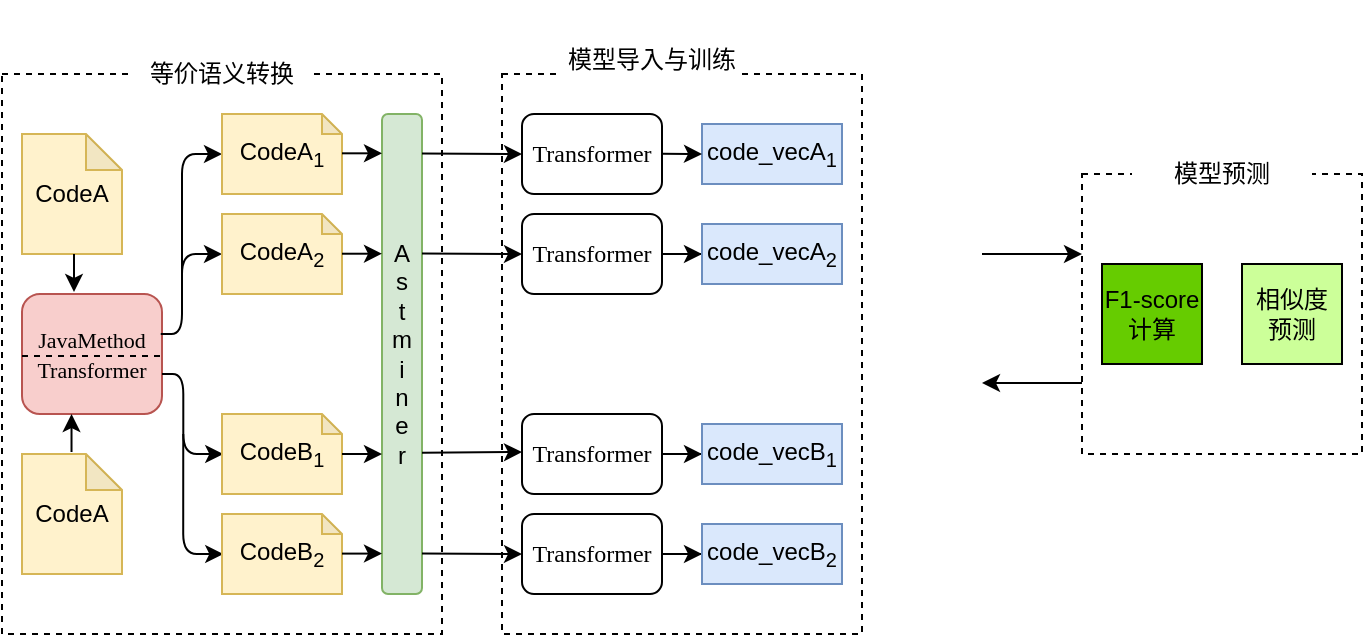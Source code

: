 <mxfile version="14.6.9" type="github">
  <diagram id="4fd6TbouU1RvE8j10C3i" name="Page-1">
    <mxGraphModel dx="539" dy="380" grid="1" gridSize="10" guides="1" tooltips="1" connect="1" arrows="1" fold="1" page="1" pageScale="1" pageWidth="827" pageHeight="1169" math="0" shadow="0">
      <root>
        <mxCell id="0" />
        <mxCell id="1" parent="0" />
        <mxCell id="a2b0RXaYXDIeXqXKKZ-i-1" value="" style="whiteSpace=wrap;html=1;dashed=1;" vertex="1" parent="1">
          <mxGeometry x="110" y="210" width="220" height="280" as="geometry" />
        </mxCell>
        <mxCell id="a2b0RXaYXDIeXqXKKZ-i-2" value="等价语义转换" style="text;html=1;align=center;verticalAlign=middle;whiteSpace=wrap;rounded=0;dashed=1;labelBackgroundColor=none;fillColor=#ffffff;" vertex="1" parent="1">
          <mxGeometry x="175" y="180" width="90" height="60" as="geometry" />
        </mxCell>
        <mxCell id="a2b0RXaYXDIeXqXKKZ-i-7" value="" style="whiteSpace=wrap;html=1;dashed=1;" vertex="1" parent="1">
          <mxGeometry x="360" y="210" width="180" height="280" as="geometry" />
        </mxCell>
        <mxCell id="a2b0RXaYXDIeXqXKKZ-i-8" value="模型导入与训练" style="text;html=1;align=center;verticalAlign=middle;whiteSpace=wrap;rounded=0;dashed=1;labelBackgroundColor=none;fillColor=#ffffff;" vertex="1" parent="1">
          <mxGeometry x="390" y="173" width="90" height="60" as="geometry" />
        </mxCell>
        <mxCell id="a2b0RXaYXDIeXqXKKZ-i-13" value="" style="whiteSpace=wrap;html=1;aspect=fixed;dashed=1;" vertex="1" parent="1">
          <mxGeometry x="650" y="260" width="140" height="140" as="geometry" />
        </mxCell>
        <mxCell id="a2b0RXaYXDIeXqXKKZ-i-14" value="模型预测" style="text;html=1;align=center;verticalAlign=middle;whiteSpace=wrap;rounded=0;dashed=1;labelBackgroundColor=none;fillColor=#ffffff;" vertex="1" parent="1">
          <mxGeometry x="675" y="230" width="90" height="60" as="geometry" />
        </mxCell>
        <mxCell id="a2b0RXaYXDIeXqXKKZ-i-15" value="&lt;div&gt;F1-score&lt;/div&gt;&lt;div&gt;计算&lt;br&gt;&lt;/div&gt;" style="whiteSpace=wrap;html=1;aspect=fixed;labelBackgroundColor=none;fillColor=#66CC00;" vertex="1" parent="1">
          <mxGeometry x="660" y="305" width="50" height="50" as="geometry" />
        </mxCell>
        <mxCell id="a2b0RXaYXDIeXqXKKZ-i-16" value="&lt;div&gt;相似度&lt;/div&gt;&lt;div&gt;预测&lt;br&gt;&lt;/div&gt;" style="whiteSpace=wrap;html=1;aspect=fixed;labelBackgroundColor=none;fillColor=#CCFF99;" vertex="1" parent="1">
          <mxGeometry x="730" y="305" width="50" height="50" as="geometry" />
        </mxCell>
        <mxCell id="a2b0RXaYXDIeXqXKKZ-i-17" value="" style="endArrow=classic;html=1;" edge="1" parent="1">
          <mxGeometry width="50" height="50" relative="1" as="geometry">
            <mxPoint x="600" y="300" as="sourcePoint" />
            <mxPoint x="650" y="300" as="targetPoint" />
          </mxGeometry>
        </mxCell>
        <mxCell id="a2b0RXaYXDIeXqXKKZ-i-18" value="" style="endArrow=classic;html=1;" edge="1" parent="1">
          <mxGeometry width="50" height="50" relative="1" as="geometry">
            <mxPoint x="650" y="364.5" as="sourcePoint" />
            <mxPoint x="600" y="364.5" as="targetPoint" />
          </mxGeometry>
        </mxCell>
        <mxCell id="a2b0RXaYXDIeXqXKKZ-i-19" value="CodeA" style="shape=note;whiteSpace=wrap;html=1;backgroundOutline=1;darkOpacity=0.05;size=18;fillColor=#fff2cc;strokeColor=#d6b656;" vertex="1" parent="1">
          <mxGeometry x="120" y="240" width="50" height="60" as="geometry" />
        </mxCell>
        <mxCell id="a2b0RXaYXDIeXqXKKZ-i-20" value="&lt;div&gt;&lt;font style=&quot;font-size: 11px&quot;&gt;&lt;span style=&quot;font-family: &amp;#34;times new roman&amp;#34; , serif ; color: black&quot; lang=&quot;EN-US&quot;&gt;JavaMethod&lt;/span&gt;&lt;/font&gt;&lt;/div&gt;&lt;div&gt;&lt;font style=&quot;font-size: 11px&quot;&gt;&lt;span style=&quot;font-family: &amp;#34;times new roman&amp;#34; , serif ; color: black&quot; lang=&quot;EN-US&quot;&gt;Transformer&lt;/span&gt;&lt;/font&gt;&lt;/div&gt;" style="rounded=1;whiteSpace=wrap;html=1;fillColor=#f8cecc;strokeColor=#b85450;" vertex="1" parent="1">
          <mxGeometry x="120" y="320" width="70" height="60" as="geometry" />
        </mxCell>
        <mxCell id="a2b0RXaYXDIeXqXKKZ-i-21" value="CodeA" style="shape=note;whiteSpace=wrap;html=1;backgroundOutline=1;darkOpacity=0.05;size=18;fillColor=#fff2cc;strokeColor=#d6b656;" vertex="1" parent="1">
          <mxGeometry x="120" y="400" width="50" height="60" as="geometry" />
        </mxCell>
        <mxCell id="a2b0RXaYXDIeXqXKKZ-i-23" value="" style="endArrow=classic;html=1;" edge="1" parent="1">
          <mxGeometry width="50" height="50" relative="1" as="geometry">
            <mxPoint x="146" y="300" as="sourcePoint" />
            <mxPoint x="146" y="319" as="targetPoint" />
          </mxGeometry>
        </mxCell>
        <mxCell id="a2b0RXaYXDIeXqXKKZ-i-24" value="" style="endArrow=classic;html=1;" edge="1" parent="1">
          <mxGeometry width="50" height="50" relative="1" as="geometry">
            <mxPoint x="144.76" y="399" as="sourcePoint" />
            <mxPoint x="144.76" y="380" as="targetPoint" />
          </mxGeometry>
        </mxCell>
        <mxCell id="a2b0RXaYXDIeXqXKKZ-i-26" value="" style="endArrow=none;dashed=1;html=1;exitX=0;exitY=0.5;exitDx=0;exitDy=0;" edge="1" parent="1">
          <mxGeometry width="50" height="50" relative="1" as="geometry">
            <mxPoint x="120" y="351" as="sourcePoint" />
            <mxPoint x="190" y="351" as="targetPoint" />
          </mxGeometry>
        </mxCell>
        <mxCell id="a2b0RXaYXDIeXqXKKZ-i-27" value="" style="edgeStyle=segmentEdgeStyle;endArrow=classic;html=1;exitX=0.991;exitY=0.333;exitDx=0;exitDy=0;exitPerimeter=0;" edge="1" parent="1" source="a2b0RXaYXDIeXqXKKZ-i-20">
          <mxGeometry width="50" height="50" relative="1" as="geometry">
            <mxPoint x="190" y="330" as="sourcePoint" />
            <mxPoint x="220" y="300" as="targetPoint" />
            <Array as="points">
              <mxPoint x="200" y="340" />
              <mxPoint x="200" y="300" />
            </Array>
          </mxGeometry>
        </mxCell>
        <mxCell id="a2b0RXaYXDIeXqXKKZ-i-29" value="" style="edgeStyle=segmentEdgeStyle;endArrow=classic;html=1;" edge="1" parent="1">
          <mxGeometry width="50" height="50" relative="1" as="geometry">
            <mxPoint x="200" y="310" as="sourcePoint" />
            <mxPoint x="220" y="250" as="targetPoint" />
            <Array as="points">
              <mxPoint x="200" y="250" />
            </Array>
          </mxGeometry>
        </mxCell>
        <mxCell id="a2b0RXaYXDIeXqXKKZ-i-30" value="CodeA&lt;sub&gt;1&lt;/sub&gt;" style="shape=note;whiteSpace=wrap;html=1;backgroundOutline=1;darkOpacity=0.05;size=10;fillColor=#fff2cc;strokeColor=#d6b656;" vertex="1" parent="1">
          <mxGeometry x="220" y="230" width="60" height="40" as="geometry" />
        </mxCell>
        <mxCell id="a2b0RXaYXDIeXqXKKZ-i-31" value="CodeA&lt;sub&gt;2&lt;/sub&gt;" style="shape=note;whiteSpace=wrap;html=1;backgroundOutline=1;darkOpacity=0.05;size=10;fillColor=#fff2cc;strokeColor=#d6b656;" vertex="1" parent="1">
          <mxGeometry x="220" y="280" width="60" height="40" as="geometry" />
        </mxCell>
        <mxCell id="a2b0RXaYXDIeXqXKKZ-i-36" value="" style="edgeStyle=segmentEdgeStyle;endArrow=classic;html=1;" edge="1" parent="1">
          <mxGeometry width="50" height="50" relative="1" as="geometry">
            <mxPoint x="200.63" y="390.02" as="sourcePoint" />
            <mxPoint x="220.63" y="450.02" as="targetPoint" />
            <Array as="points">
              <mxPoint x="200.63" y="450.02" />
            </Array>
          </mxGeometry>
        </mxCell>
        <mxCell id="a2b0RXaYXDIeXqXKKZ-i-37" value="" style="edgeStyle=segmentEdgeStyle;endArrow=classic;html=1;exitX=0.991;exitY=0.333;exitDx=0;exitDy=0;exitPerimeter=0;" edge="1" parent="1">
          <mxGeometry width="50" height="50" relative="1" as="geometry">
            <mxPoint x="190.0" y="360" as="sourcePoint" />
            <mxPoint x="220.63" y="400.02" as="targetPoint" />
            <Array as="points">
              <mxPoint x="200.63" y="360.02" />
              <mxPoint x="200.63" y="400.02" />
            </Array>
          </mxGeometry>
        </mxCell>
        <mxCell id="a2b0RXaYXDIeXqXKKZ-i-38" value="CodeB&lt;sub&gt;1&lt;/sub&gt;" style="shape=note;whiteSpace=wrap;html=1;backgroundOutline=1;darkOpacity=0.05;size=10;fillColor=#fff2cc;strokeColor=#d6b656;" vertex="1" parent="1">
          <mxGeometry x="220" y="380" width="60" height="40" as="geometry" />
        </mxCell>
        <mxCell id="a2b0RXaYXDIeXqXKKZ-i-39" value="CodeB&lt;sub&gt;2&lt;/sub&gt;" style="shape=note;whiteSpace=wrap;html=1;backgroundOutline=1;darkOpacity=0.05;size=10;fillColor=#fff2cc;strokeColor=#d6b656;" vertex="1" parent="1">
          <mxGeometry x="220" y="430" width="60" height="40" as="geometry" />
        </mxCell>
        <mxCell id="a2b0RXaYXDIeXqXKKZ-i-41" value="&lt;div&gt;A&lt;/div&gt;&lt;div&gt;s&lt;br&gt;&lt;/div&gt;&lt;div&gt;t&lt;/div&gt;&lt;div&gt;m&lt;/div&gt;&lt;div&gt;i&lt;/div&gt;&lt;div&gt;n&lt;/div&gt;&lt;div&gt;e&lt;/div&gt;&lt;div&gt;r&lt;br&gt;&lt;/div&gt;" style="rounded=1;whiteSpace=wrap;html=1;fillColor=#d5e8d4;strokeColor=#82b366;" vertex="1" parent="1">
          <mxGeometry x="300" y="230" width="20" height="240" as="geometry" />
        </mxCell>
        <mxCell id="a2b0RXaYXDIeXqXKKZ-i-42" value="" style="endArrow=classic;html=1;" edge="1" parent="1">
          <mxGeometry width="50" height="50" relative="1" as="geometry">
            <mxPoint x="280" y="249.66" as="sourcePoint" />
            <mxPoint x="300" y="249.66" as="targetPoint" />
          </mxGeometry>
        </mxCell>
        <mxCell id="a2b0RXaYXDIeXqXKKZ-i-43" value="" style="endArrow=classic;html=1;" edge="1" parent="1">
          <mxGeometry width="50" height="50" relative="1" as="geometry">
            <mxPoint x="280" y="299.86" as="sourcePoint" />
            <mxPoint x="300" y="299.86" as="targetPoint" />
          </mxGeometry>
        </mxCell>
        <mxCell id="a2b0RXaYXDIeXqXKKZ-i-44" value="" style="endArrow=classic;html=1;" edge="1" parent="1">
          <mxGeometry width="50" height="50" relative="1" as="geometry">
            <mxPoint x="280" y="400" as="sourcePoint" />
            <mxPoint x="300" y="400" as="targetPoint" />
          </mxGeometry>
        </mxCell>
        <mxCell id="a2b0RXaYXDIeXqXKKZ-i-45" value="" style="endArrow=classic;html=1;" edge="1" parent="1">
          <mxGeometry width="50" height="50" relative="1" as="geometry">
            <mxPoint x="280" y="449.8" as="sourcePoint" />
            <mxPoint x="300" y="449.8" as="targetPoint" />
          </mxGeometry>
        </mxCell>
        <mxCell id="a2b0RXaYXDIeXqXKKZ-i-6" value="" style="endArrow=classic;html=1;" edge="1" parent="1">
          <mxGeometry width="50" height="50" relative="1" as="geometry">
            <mxPoint x="320" y="249.71" as="sourcePoint" />
            <mxPoint x="370" y="250" as="targetPoint" />
          </mxGeometry>
        </mxCell>
        <mxCell id="a2b0RXaYXDIeXqXKKZ-i-46" value="" style="endArrow=classic;html=1;" edge="1" parent="1">
          <mxGeometry width="50" height="50" relative="1" as="geometry">
            <mxPoint x="320" y="299.71" as="sourcePoint" />
            <mxPoint x="370" y="300" as="targetPoint" />
          </mxGeometry>
        </mxCell>
        <mxCell id="a2b0RXaYXDIeXqXKKZ-i-47" value="" style="endArrow=classic;html=1;" edge="1" parent="1">
          <mxGeometry width="50" height="50" relative="1" as="geometry">
            <mxPoint x="320" y="399.43" as="sourcePoint" />
            <mxPoint x="370" y="399" as="targetPoint" />
          </mxGeometry>
        </mxCell>
        <mxCell id="a2b0RXaYXDIeXqXKKZ-i-48" value="" style="endArrow=classic;html=1;" edge="1" parent="1">
          <mxGeometry width="50" height="50" relative="1" as="geometry">
            <mxPoint x="320" y="449.71" as="sourcePoint" />
            <mxPoint x="370" y="450" as="targetPoint" />
          </mxGeometry>
        </mxCell>
        <mxCell id="a2b0RXaYXDIeXqXKKZ-i-49" value="&lt;font size=&quot;1&quot;&gt;&lt;span style=&quot;font-size: 12px ; font-family: &amp;#34;times new roman&amp;#34; , serif&quot; lang=&quot;EN-US&quot;&gt;Transformer&lt;/span&gt;&lt;/font&gt;" style="rounded=1;whiteSpace=wrap;html=1;" vertex="1" parent="1">
          <mxGeometry x="370" y="230" width="70" height="40" as="geometry" />
        </mxCell>
        <mxCell id="a2b0RXaYXDIeXqXKKZ-i-59" value="" style="edgeStyle=orthogonalEdgeStyle;rounded=0;orthogonalLoop=1;jettySize=auto;html=1;" edge="1" parent="1" source="a2b0RXaYXDIeXqXKKZ-i-50" target="a2b0RXaYXDIeXqXKKZ-i-54">
          <mxGeometry relative="1" as="geometry" />
        </mxCell>
        <mxCell id="a2b0RXaYXDIeXqXKKZ-i-50" value="&lt;font size=&quot;1&quot;&gt;&lt;span style=&quot;font-size: 12px ; font-family: &amp;#34;times new roman&amp;#34; , serif&quot; lang=&quot;EN-US&quot;&gt;Transformer&lt;/span&gt;&lt;/font&gt;" style="rounded=1;whiteSpace=wrap;html=1;" vertex="1" parent="1">
          <mxGeometry x="370" y="280" width="70" height="40" as="geometry" />
        </mxCell>
        <mxCell id="a2b0RXaYXDIeXqXKKZ-i-60" value="" style="edgeStyle=orthogonalEdgeStyle;rounded=0;orthogonalLoop=1;jettySize=auto;html=1;" edge="1" parent="1" source="a2b0RXaYXDIeXqXKKZ-i-51" target="a2b0RXaYXDIeXqXKKZ-i-55">
          <mxGeometry relative="1" as="geometry" />
        </mxCell>
        <mxCell id="a2b0RXaYXDIeXqXKKZ-i-51" value="&lt;font size=&quot;1&quot;&gt;&lt;span style=&quot;font-size: 12px ; font-family: &amp;#34;times new roman&amp;#34; , serif&quot; lang=&quot;EN-US&quot;&gt;Transformer&lt;/span&gt;&lt;/font&gt;" style="rounded=1;whiteSpace=wrap;html=1;" vertex="1" parent="1">
          <mxGeometry x="370" y="380" width="70" height="40" as="geometry" />
        </mxCell>
        <mxCell id="a2b0RXaYXDIeXqXKKZ-i-61" value="" style="edgeStyle=orthogonalEdgeStyle;rounded=0;orthogonalLoop=1;jettySize=auto;html=1;" edge="1" parent="1" source="a2b0RXaYXDIeXqXKKZ-i-52" target="a2b0RXaYXDIeXqXKKZ-i-56">
          <mxGeometry relative="1" as="geometry" />
        </mxCell>
        <mxCell id="a2b0RXaYXDIeXqXKKZ-i-52" value="&lt;font size=&quot;1&quot;&gt;&lt;span style=&quot;font-size: 12px ; font-family: &amp;#34;times new roman&amp;#34; , serif&quot; lang=&quot;EN-US&quot;&gt;Transformer&lt;/span&gt;&lt;/font&gt;" style="rounded=1;whiteSpace=wrap;html=1;" vertex="1" parent="1">
          <mxGeometry x="370" y="430" width="70" height="40" as="geometry" />
        </mxCell>
        <mxCell id="a2b0RXaYXDIeXqXKKZ-i-53" value="code_vecA&lt;sub&gt;1&lt;/sub&gt;" style="rounded=0;whiteSpace=wrap;html=1;fillColor=#dae8fc;strokeColor=#6c8ebf;" vertex="1" parent="1">
          <mxGeometry x="460" y="235" width="70" height="30" as="geometry" />
        </mxCell>
        <mxCell id="a2b0RXaYXDIeXqXKKZ-i-54" value="code_vecA&lt;sub&gt;2&lt;/sub&gt;" style="rounded=0;whiteSpace=wrap;html=1;fillColor=#dae8fc;strokeColor=#6c8ebf;" vertex="1" parent="1">
          <mxGeometry x="460" y="285" width="70" height="30" as="geometry" />
        </mxCell>
        <mxCell id="a2b0RXaYXDIeXqXKKZ-i-55" value="code_vecB&lt;sub&gt;1&lt;/sub&gt;" style="rounded=0;whiteSpace=wrap;html=1;fillColor=#dae8fc;strokeColor=#6c8ebf;" vertex="1" parent="1">
          <mxGeometry x="460" y="385" width="70" height="30" as="geometry" />
        </mxCell>
        <mxCell id="a2b0RXaYXDIeXqXKKZ-i-56" value="code_vecB&lt;sub&gt;2&lt;/sub&gt;" style="rounded=0;whiteSpace=wrap;html=1;fillColor=#dae8fc;strokeColor=#6c8ebf;" vertex="1" parent="1">
          <mxGeometry x="460" y="435" width="70" height="30" as="geometry" />
        </mxCell>
        <mxCell id="a2b0RXaYXDIeXqXKKZ-i-57" value="" style="endArrow=classic;html=1;entryX=0;entryY=0.5;entryDx=0;entryDy=0;" edge="1" parent="1" target="a2b0RXaYXDIeXqXKKZ-i-53">
          <mxGeometry width="50" height="50" relative="1" as="geometry">
            <mxPoint x="440" y="249.83" as="sourcePoint" />
            <mxPoint x="450" y="249.83" as="targetPoint" />
          </mxGeometry>
        </mxCell>
      </root>
    </mxGraphModel>
  </diagram>
</mxfile>
